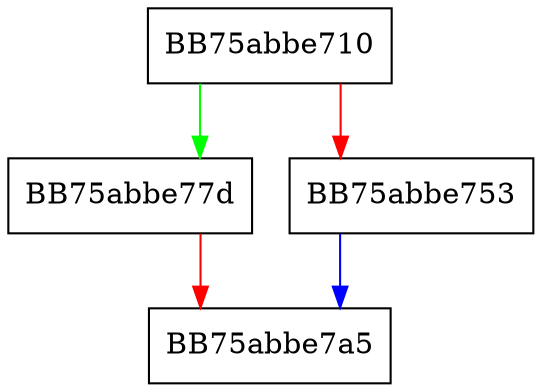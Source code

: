 digraph SSE_cvtpd2dq {
  node [shape="box"];
  graph [splines=ortho];
  BB75abbe710 -> BB75abbe77d [color="green"];
  BB75abbe710 -> BB75abbe753 [color="red"];
  BB75abbe753 -> BB75abbe7a5 [color="blue"];
  BB75abbe77d -> BB75abbe7a5 [color="red"];
}